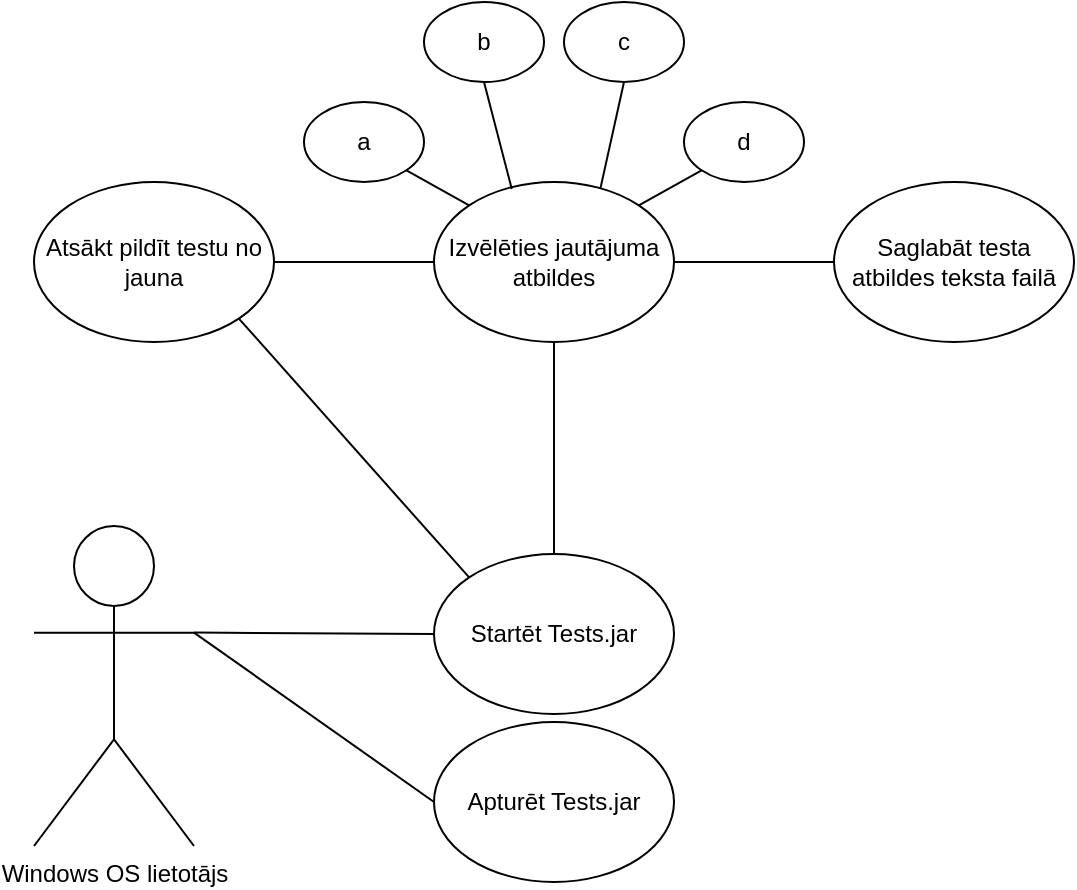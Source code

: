 <mxfile version="21.3.7" type="device">
  <diagram name="Page-1" id="oce1iUqfgvJhy_ukGdwQ">
    <mxGraphModel dx="1247" dy="685" grid="1" gridSize="10" guides="1" tooltips="1" connect="1" arrows="1" fold="1" page="1" pageScale="1" pageWidth="850" pageHeight="1100" math="0" shadow="0">
      <root>
        <mxCell id="0" />
        <mxCell id="1" parent="0" />
        <mxCell id="q5fgadq-Z2yJvr_7RxZJ-1" value="Windows OS lietotājs" style="shape=umlActor;verticalLabelPosition=bottom;verticalAlign=top;html=1;outlineConnect=0;" vertex="1" parent="1">
          <mxGeometry x="165" y="372" width="80" height="160" as="geometry" />
        </mxCell>
        <mxCell id="q5fgadq-Z2yJvr_7RxZJ-6" value="Startēt Tests.jar" style="ellipse;whiteSpace=wrap;html=1;" vertex="1" parent="1">
          <mxGeometry x="365" y="386" width="120" height="80" as="geometry" />
        </mxCell>
        <mxCell id="q5fgadq-Z2yJvr_7RxZJ-7" value="Apturēt Tests.jar" style="ellipse;whiteSpace=wrap;html=1;" vertex="1" parent="1">
          <mxGeometry x="365" y="470" width="120" height="80" as="geometry" />
        </mxCell>
        <mxCell id="q5fgadq-Z2yJvr_7RxZJ-9" value="Izvēlēties jautājuma atbildes" style="ellipse;whiteSpace=wrap;html=1;" vertex="1" parent="1">
          <mxGeometry x="365" y="200" width="120" height="80" as="geometry" />
        </mxCell>
        <mxCell id="q5fgadq-Z2yJvr_7RxZJ-11" value="a" style="ellipse;whiteSpace=wrap;html=1;" vertex="1" parent="1">
          <mxGeometry x="300" y="160" width="60" height="40" as="geometry" />
        </mxCell>
        <mxCell id="q5fgadq-Z2yJvr_7RxZJ-12" value="b" style="ellipse;whiteSpace=wrap;html=1;" vertex="1" parent="1">
          <mxGeometry x="360" y="110" width="60" height="40" as="geometry" />
        </mxCell>
        <mxCell id="q5fgadq-Z2yJvr_7RxZJ-13" value="c" style="ellipse;whiteSpace=wrap;html=1;" vertex="1" parent="1">
          <mxGeometry x="430" y="110" width="60" height="40" as="geometry" />
        </mxCell>
        <mxCell id="q5fgadq-Z2yJvr_7RxZJ-14" value="d" style="ellipse;whiteSpace=wrap;html=1;" vertex="1" parent="1">
          <mxGeometry x="490" y="160" width="60" height="40" as="geometry" />
        </mxCell>
        <mxCell id="q5fgadq-Z2yJvr_7RxZJ-20" value="Atsākt pildīt testu no jauna" style="ellipse;whiteSpace=wrap;html=1;" vertex="1" parent="1">
          <mxGeometry x="165" y="200" width="120" height="80" as="geometry" />
        </mxCell>
        <mxCell id="q5fgadq-Z2yJvr_7RxZJ-22" value="Saglabāt testa atbildes teksta failā" style="ellipse;whiteSpace=wrap;html=1;" vertex="1" parent="1">
          <mxGeometry x="565" y="200" width="120" height="80" as="geometry" />
        </mxCell>
        <mxCell id="q5fgadq-Z2yJvr_7RxZJ-27" value="" style="endArrow=none;html=1;rounded=0;exitX=1;exitY=0.333;exitDx=0;exitDy=0;exitPerimeter=0;entryX=0;entryY=0.5;entryDx=0;entryDy=0;" edge="1" parent="1" source="q5fgadq-Z2yJvr_7RxZJ-1" target="q5fgadq-Z2yJvr_7RxZJ-6">
          <mxGeometry width="50" height="50" relative="1" as="geometry">
            <mxPoint x="245" y="427.333" as="sourcePoint" />
            <mxPoint x="380" y="322" as="targetPoint" />
          </mxGeometry>
        </mxCell>
        <mxCell id="q5fgadq-Z2yJvr_7RxZJ-28" value="" style="endArrow=none;html=1;rounded=0;exitX=1;exitY=0.333;exitDx=0;exitDy=0;exitPerimeter=0;entryX=0;entryY=0.5;entryDx=0;entryDy=0;" edge="1" parent="1" source="q5fgadq-Z2yJvr_7RxZJ-1" target="q5fgadq-Z2yJvr_7RxZJ-7">
          <mxGeometry width="50" height="50" relative="1" as="geometry">
            <mxPoint x="255" y="435" as="sourcePoint" />
            <mxPoint x="375" y="434" as="targetPoint" />
          </mxGeometry>
        </mxCell>
        <mxCell id="q5fgadq-Z2yJvr_7RxZJ-29" value="" style="endArrow=none;html=1;rounded=0;exitX=0.5;exitY=0;exitDx=0;exitDy=0;entryX=0.5;entryY=1;entryDx=0;entryDy=0;" edge="1" parent="1" source="q5fgadq-Z2yJvr_7RxZJ-6" target="q5fgadq-Z2yJvr_7RxZJ-9">
          <mxGeometry width="50" height="50" relative="1" as="geometry">
            <mxPoint x="255" y="435" as="sourcePoint" />
            <mxPoint x="375" y="436" as="targetPoint" />
          </mxGeometry>
        </mxCell>
        <mxCell id="q5fgadq-Z2yJvr_7RxZJ-30" value="" style="endArrow=none;html=1;rounded=0;exitX=0;exitY=0;exitDx=0;exitDy=0;entryX=1;entryY=1;entryDx=0;entryDy=0;" edge="1" parent="1" source="q5fgadq-Z2yJvr_7RxZJ-6" target="q5fgadq-Z2yJvr_7RxZJ-20">
          <mxGeometry width="50" height="50" relative="1" as="geometry">
            <mxPoint x="435" y="396" as="sourcePoint" />
            <mxPoint x="435" y="290" as="targetPoint" />
          </mxGeometry>
        </mxCell>
        <mxCell id="q5fgadq-Z2yJvr_7RxZJ-31" value="" style="endArrow=none;html=1;rounded=0;exitX=0;exitY=0.5;exitDx=0;exitDy=0;entryX=1;entryY=0.5;entryDx=0;entryDy=0;" edge="1" parent="1" source="q5fgadq-Z2yJvr_7RxZJ-9" target="q5fgadq-Z2yJvr_7RxZJ-20">
          <mxGeometry width="50" height="50" relative="1" as="geometry">
            <mxPoint x="393" y="408" as="sourcePoint" />
            <mxPoint x="277" y="278" as="targetPoint" />
          </mxGeometry>
        </mxCell>
        <mxCell id="q5fgadq-Z2yJvr_7RxZJ-32" value="" style="endArrow=none;html=1;rounded=0;exitX=1;exitY=0.5;exitDx=0;exitDy=0;entryX=0;entryY=0.5;entryDx=0;entryDy=0;" edge="1" parent="1" source="q5fgadq-Z2yJvr_7RxZJ-9" target="q5fgadq-Z2yJvr_7RxZJ-22">
          <mxGeometry width="50" height="50" relative="1" as="geometry">
            <mxPoint x="403" y="418" as="sourcePoint" />
            <mxPoint x="287" y="288" as="targetPoint" />
          </mxGeometry>
        </mxCell>
        <mxCell id="q5fgadq-Z2yJvr_7RxZJ-33" value="" style="endArrow=none;html=1;rounded=0;exitX=1;exitY=1;exitDx=0;exitDy=0;entryX=0;entryY=0;entryDx=0;entryDy=0;" edge="1" parent="1" source="q5fgadq-Z2yJvr_7RxZJ-11" target="q5fgadq-Z2yJvr_7RxZJ-9">
          <mxGeometry width="50" height="50" relative="1" as="geometry">
            <mxPoint x="413" y="428" as="sourcePoint" />
            <mxPoint x="297" y="298" as="targetPoint" />
          </mxGeometry>
        </mxCell>
        <mxCell id="q5fgadq-Z2yJvr_7RxZJ-34" value="" style="endArrow=none;html=1;rounded=0;exitX=0;exitY=1;exitDx=0;exitDy=0;entryX=1;entryY=0;entryDx=0;entryDy=0;" edge="1" parent="1" source="q5fgadq-Z2yJvr_7RxZJ-14" target="q5fgadq-Z2yJvr_7RxZJ-9">
          <mxGeometry width="50" height="50" relative="1" as="geometry">
            <mxPoint x="361" y="204" as="sourcePoint" />
            <mxPoint x="393" y="222" as="targetPoint" />
          </mxGeometry>
        </mxCell>
        <mxCell id="q5fgadq-Z2yJvr_7RxZJ-35" value="" style="endArrow=none;html=1;rounded=0;exitX=0.5;exitY=1;exitDx=0;exitDy=0;entryX=0.324;entryY=0.043;entryDx=0;entryDy=0;entryPerimeter=0;" edge="1" parent="1" source="q5fgadq-Z2yJvr_7RxZJ-12" target="q5fgadq-Z2yJvr_7RxZJ-9">
          <mxGeometry width="50" height="50" relative="1" as="geometry">
            <mxPoint x="371" y="214" as="sourcePoint" />
            <mxPoint x="403" y="232" as="targetPoint" />
          </mxGeometry>
        </mxCell>
        <mxCell id="q5fgadq-Z2yJvr_7RxZJ-36" value="" style="endArrow=none;html=1;rounded=0;exitX=0.5;exitY=1;exitDx=0;exitDy=0;entryX=0.693;entryY=0.043;entryDx=0;entryDy=0;entryPerimeter=0;" edge="1" parent="1" source="q5fgadq-Z2yJvr_7RxZJ-13" target="q5fgadq-Z2yJvr_7RxZJ-9">
          <mxGeometry width="50" height="50" relative="1" as="geometry">
            <mxPoint x="381" y="224" as="sourcePoint" />
            <mxPoint x="413" y="242" as="targetPoint" />
          </mxGeometry>
        </mxCell>
      </root>
    </mxGraphModel>
  </diagram>
</mxfile>
